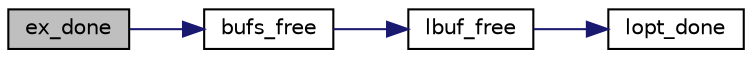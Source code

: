 digraph "ex_done"
{
 // INTERACTIVE_SVG=YES
 // LATEX_PDF_SIZE
  edge [fontname="Helvetica",fontsize="10",labelfontname="Helvetica",labelfontsize="10"];
  node [fontname="Helvetica",fontsize="10",shape=record];
  rankdir="LR";
  Node1 [label="ex_done",height=0.2,width=0.4,color="black", fillcolor="grey75", style="filled", fontcolor="black",tooltip=" "];
  Node1 -> Node2 [color="midnightblue",fontsize="10",style="solid",fontname="Helvetica"];
  Node2 [label="bufs_free",height=0.2,width=0.4,color="black", fillcolor="white", style="filled",URL="$ex_8c.html#ad97bbe76b7cfe1a3f86e404fd876c4e1",tooltip=" "];
  Node2 -> Node3 [color="midnightblue",fontsize="10",style="solid",fontname="Helvetica"];
  Node3 [label="lbuf_free",height=0.2,width=0.4,color="black", fillcolor="white", style="filled",URL="$lbuf_8c.html#a585611c3423481e914f24ae4d2b97b3e",tooltip=" "];
  Node3 -> Node4 [color="midnightblue",fontsize="10",style="solid",fontname="Helvetica"];
  Node4 [label="lopt_done",height=0.2,width=0.4,color="black", fillcolor="white", style="filled",URL="$lbuf_8c.html#a94a520edd0e2f60713523483cf01c7de",tooltip=" "];
}
